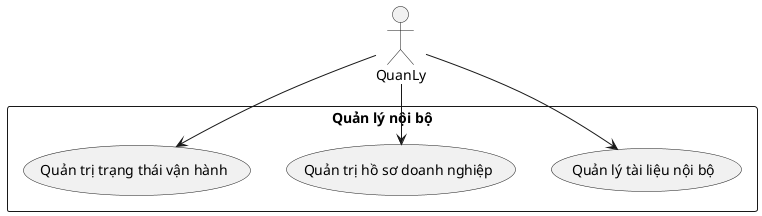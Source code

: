 @startuml

actor QuanLy as QL

rectangle "Quản lý nội bộ" {
  usecase "Quản lý tài liệu nội bộ" as QLTL
  usecase "Quản trị hồ sơ doanh nghiệp" as QTHS
  usecase "Quản trị trạng thái vận hành" as QTTTVH
}

QL --> QLTL
QL --> QTHS
QL --> QTTTVH

@enduml